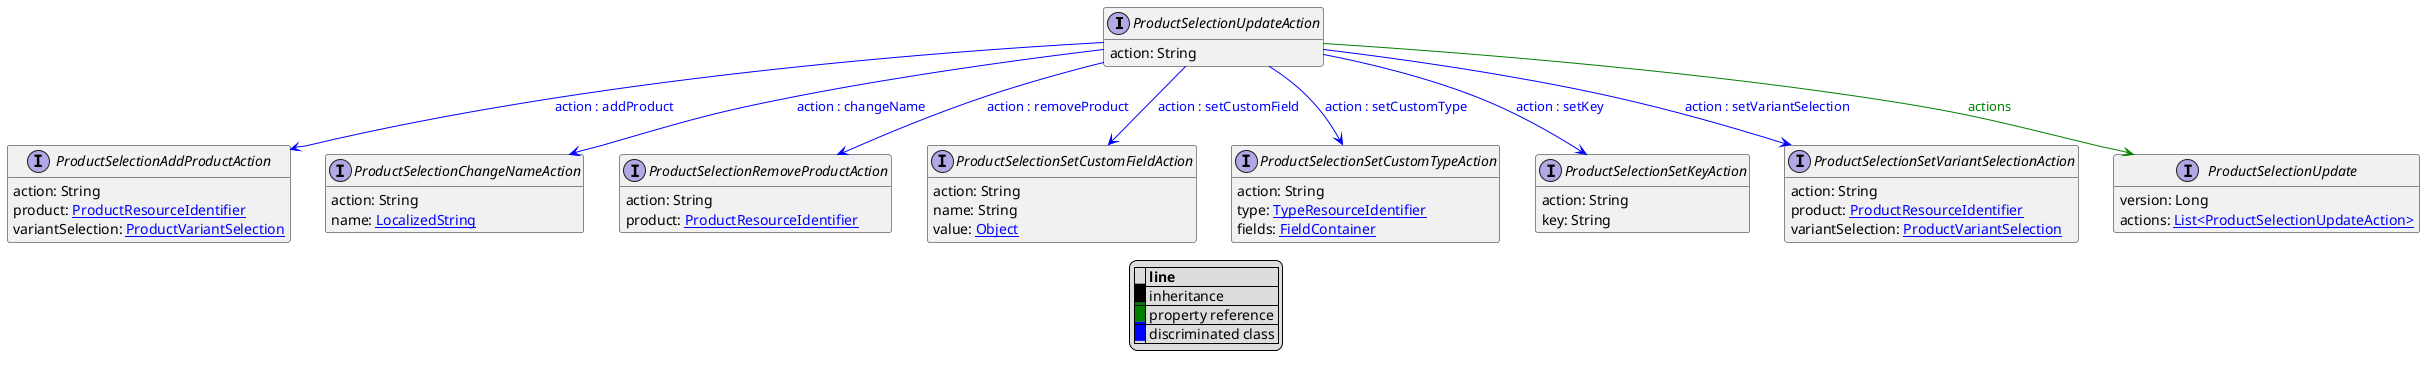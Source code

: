 @startuml

hide empty fields
hide empty methods
legend
|= |= line |
|<back:black>   </back>| inheritance |
|<back:green>   </back>| property reference |
|<back:blue>   </back>| discriminated class |
endlegend
interface ProductSelectionUpdateAction [[ProductSelectionUpdateAction.svg]]  {
    action: String
}


interface ProductSelectionAddProductAction [[ProductSelectionAddProductAction.svg]]  {
    action: String
    product: [[ProductResourceIdentifier.svg ProductResourceIdentifier]]
    variantSelection: [[ProductVariantSelection.svg ProductVariantSelection]]
}
interface ProductSelectionChangeNameAction [[ProductSelectionChangeNameAction.svg]]  {
    action: String
    name: [[LocalizedString.svg LocalizedString]]
}
interface ProductSelectionRemoveProductAction [[ProductSelectionRemoveProductAction.svg]]  {
    action: String
    product: [[ProductResourceIdentifier.svg ProductResourceIdentifier]]
}
interface ProductSelectionSetCustomFieldAction [[ProductSelectionSetCustomFieldAction.svg]]  {
    action: String
    name: String
    value: [[Object.svg Object]]
}
interface ProductSelectionSetCustomTypeAction [[ProductSelectionSetCustomTypeAction.svg]]  {
    action: String
    type: [[TypeResourceIdentifier.svg TypeResourceIdentifier]]
    fields: [[FieldContainer.svg FieldContainer]]
}
interface ProductSelectionSetKeyAction [[ProductSelectionSetKeyAction.svg]]  {
    action: String
    key: String
}
interface ProductSelectionSetVariantSelectionAction [[ProductSelectionSetVariantSelectionAction.svg]]  {
    action: String
    product: [[ProductResourceIdentifier.svg ProductResourceIdentifier]]
    variantSelection: [[ProductVariantSelection.svg ProductVariantSelection]]
}
interface ProductSelectionUpdate [[ProductSelectionUpdate.svg]]  {
    version: Long
    actions: [[ProductSelectionUpdateAction.svg List<ProductSelectionUpdateAction>]]
}
ProductSelectionUpdateAction --> ProductSelectionAddProductAction #blue;text:blue : "action : addProduct"
ProductSelectionUpdateAction --> ProductSelectionChangeNameAction #blue;text:blue : "action : changeName"
ProductSelectionUpdateAction --> ProductSelectionRemoveProductAction #blue;text:blue : "action : removeProduct"
ProductSelectionUpdateAction --> ProductSelectionSetCustomFieldAction #blue;text:blue : "action : setCustomField"
ProductSelectionUpdateAction --> ProductSelectionSetCustomTypeAction #blue;text:blue : "action : setCustomType"
ProductSelectionUpdateAction --> ProductSelectionSetKeyAction #blue;text:blue : "action : setKey"
ProductSelectionUpdateAction --> ProductSelectionSetVariantSelectionAction #blue;text:blue : "action : setVariantSelection"
ProductSelectionUpdateAction --> ProductSelectionUpdate #green;text:green : "actions"
@enduml
